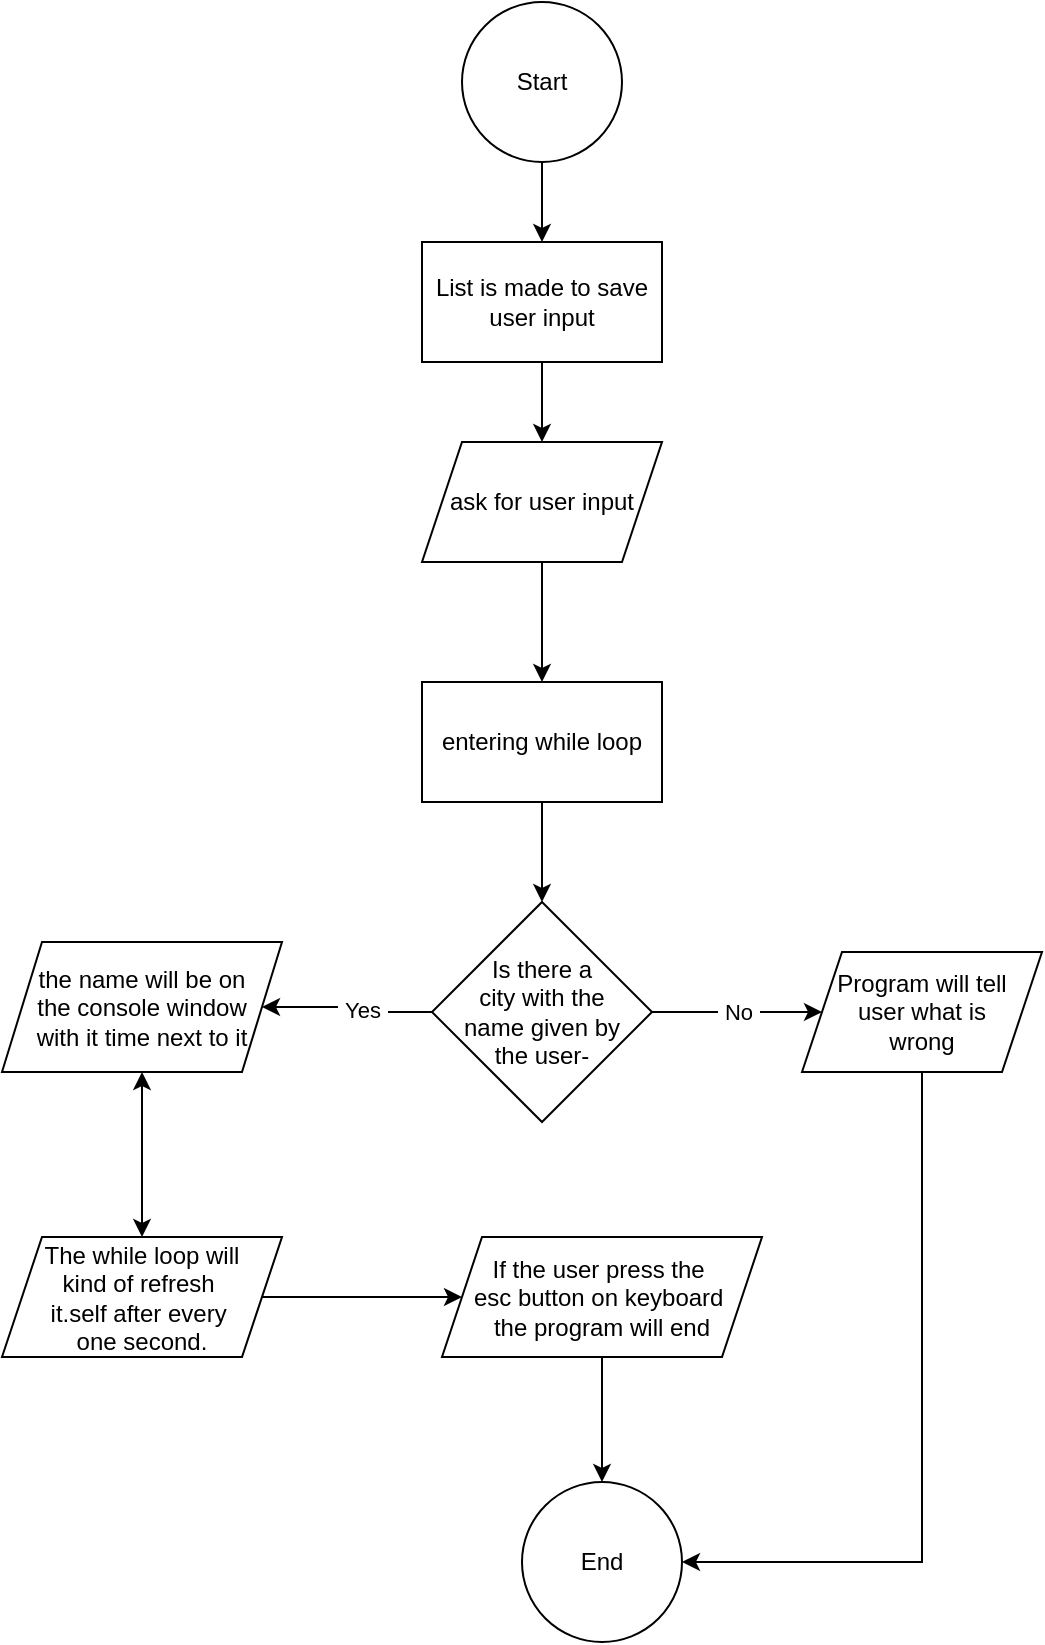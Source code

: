 <mxfile version="20.8.15" type="device"><diagram name="Side-1" id="J5YQQ1c0K-jneaf3v_qu"><mxGraphModel dx="1687" dy="981" grid="1" gridSize="10" guides="1" tooltips="1" connect="1" arrows="1" fold="1" page="1" pageScale="1" pageWidth="827" pageHeight="1169" math="0" shadow="0"><root><mxCell id="0"/><mxCell id="1" parent="0"/><mxCell id="1jAFNZVcwtpNArtRz0rA-3" value="" style="edgeStyle=orthogonalEdgeStyle;rounded=0;orthogonalLoop=1;jettySize=auto;html=1;" edge="1" parent="1" source="1jAFNZVcwtpNArtRz0rA-1" target="1jAFNZVcwtpNArtRz0rA-2"><mxGeometry relative="1" as="geometry"/></mxCell><mxCell id="1jAFNZVcwtpNArtRz0rA-1" value="Start" style="ellipse;whiteSpace=wrap;html=1;aspect=fixed;" vertex="1" parent="1"><mxGeometry x="360" y="40" width="80" height="80" as="geometry"/></mxCell><mxCell id="1jAFNZVcwtpNArtRz0rA-5" value="" style="edgeStyle=orthogonalEdgeStyle;rounded=0;orthogonalLoop=1;jettySize=auto;html=1;" edge="1" parent="1" source="1jAFNZVcwtpNArtRz0rA-2" target="1jAFNZVcwtpNArtRz0rA-4"><mxGeometry relative="1" as="geometry"/></mxCell><mxCell id="1jAFNZVcwtpNArtRz0rA-2" value="List is made to save user input" style="whiteSpace=wrap;html=1;" vertex="1" parent="1"><mxGeometry x="340" y="160" width="120" height="60" as="geometry"/></mxCell><mxCell id="1jAFNZVcwtpNArtRz0rA-11" value="" style="edgeStyle=orthogonalEdgeStyle;rounded=0;orthogonalLoop=1;jettySize=auto;html=1;entryX=0.5;entryY=0;entryDx=0;entryDy=0;" edge="1" parent="1" source="1jAFNZVcwtpNArtRz0rA-4" target="1jAFNZVcwtpNArtRz0rA-19"><mxGeometry relative="1" as="geometry"><mxPoint x="400" y="400" as="targetPoint"/></mxGeometry></mxCell><mxCell id="1jAFNZVcwtpNArtRz0rA-4" value="ask for user input" style="shape=parallelogram;perimeter=parallelogramPerimeter;whiteSpace=wrap;html=1;fixedSize=1;" vertex="1" parent="1"><mxGeometry x="340" y="260" width="120" height="60" as="geometry"/></mxCell><mxCell id="1jAFNZVcwtpNArtRz0rA-13" value="" style="edgeStyle=orthogonalEdgeStyle;rounded=0;orthogonalLoop=1;jettySize=auto;html=1;" edge="1" parent="1" source="1jAFNZVcwtpNArtRz0rA-9" target="1jAFNZVcwtpNArtRz0rA-12"><mxGeometry relative="1" as="geometry"/></mxCell><mxCell id="1jAFNZVcwtpNArtRz0rA-14" value="&amp;nbsp;Yes&amp;nbsp;" style="edgeLabel;html=1;align=center;verticalAlign=middle;resizable=0;points=[];" vertex="1" connectable="0" parent="1jAFNZVcwtpNArtRz0rA-13"><mxGeometry x="-0.184" y="-1" relative="1" as="geometry"><mxPoint as="offset"/></mxGeometry></mxCell><mxCell id="1jAFNZVcwtpNArtRz0rA-16" value="&amp;nbsp;No&amp;nbsp;" style="edgeStyle=orthogonalEdgeStyle;rounded=0;orthogonalLoop=1;jettySize=auto;html=1;" edge="1" parent="1" source="1jAFNZVcwtpNArtRz0rA-9" target="1jAFNZVcwtpNArtRz0rA-15"><mxGeometry relative="1" as="geometry"/></mxCell><mxCell id="1jAFNZVcwtpNArtRz0rA-9" value="Is there a &lt;br&gt;city with the &lt;br&gt;name given by &lt;br&gt;the user-" style="rhombus;whiteSpace=wrap;html=1;" vertex="1" parent="1"><mxGeometry x="345" y="490" width="110" height="110" as="geometry"/></mxCell><mxCell id="1jAFNZVcwtpNArtRz0rA-12" value="the name will be on &lt;br&gt;the console window &lt;br&gt;with it time next to it" style="shape=parallelogram;perimeter=parallelogramPerimeter;whiteSpace=wrap;html=1;fixedSize=1;" vertex="1" parent="1"><mxGeometry x="130" y="510" width="140" height="65" as="geometry"/></mxCell><mxCell id="1jAFNZVcwtpNArtRz0rA-15" value="Program will tell &lt;br&gt;user what is &lt;br&gt;wrong" style="shape=parallelogram;perimeter=parallelogramPerimeter;whiteSpace=wrap;html=1;fixedSize=1;" vertex="1" parent="1"><mxGeometry x="530" y="515" width="120" height="60" as="geometry"/></mxCell><mxCell id="1jAFNZVcwtpNArtRz0rA-25" value="" style="edgeStyle=orthogonalEdgeStyle;rounded=0;orthogonalLoop=1;jettySize=auto;html=1;" edge="1" parent="1" source="1jAFNZVcwtpNArtRz0rA-17" target="1jAFNZVcwtpNArtRz0rA-24"><mxGeometry relative="1" as="geometry"/></mxCell><mxCell id="1jAFNZVcwtpNArtRz0rA-17" value="The while loop will&lt;br&gt;kind of refresh&amp;nbsp;&lt;br&gt;it.self after every&amp;nbsp;&lt;br&gt;one second." style="shape=parallelogram;perimeter=parallelogramPerimeter;whiteSpace=wrap;html=1;fixedSize=1;" vertex="1" parent="1"><mxGeometry x="130" y="657.5" width="140" height="60" as="geometry"/></mxCell><mxCell id="1jAFNZVcwtpNArtRz0rA-20" value="" style="edgeStyle=orthogonalEdgeStyle;rounded=0;orthogonalLoop=1;jettySize=auto;html=1;" edge="1" parent="1" source="1jAFNZVcwtpNArtRz0rA-19" target="1jAFNZVcwtpNArtRz0rA-9"><mxGeometry relative="1" as="geometry"/></mxCell><mxCell id="1jAFNZVcwtpNArtRz0rA-19" value="entering while loop" style="rounded=0;whiteSpace=wrap;html=1;" vertex="1" parent="1"><mxGeometry x="340" y="380" width="120" height="60" as="geometry"/></mxCell><mxCell id="1jAFNZVcwtpNArtRz0rA-23" value="" style="endArrow=classic;startArrow=classic;html=1;rounded=0;entryX=0.5;entryY=1;entryDx=0;entryDy=0;exitX=0.5;exitY=0;exitDx=0;exitDy=0;" edge="1" parent="1" source="1jAFNZVcwtpNArtRz0rA-17" target="1jAFNZVcwtpNArtRz0rA-12"><mxGeometry width="50" height="50" relative="1" as="geometry"><mxPoint x="180" y="640" as="sourcePoint"/><mxPoint x="230" y="590" as="targetPoint"/></mxGeometry></mxCell><mxCell id="1jAFNZVcwtpNArtRz0rA-27" value="" style="edgeStyle=orthogonalEdgeStyle;rounded=0;orthogonalLoop=1;jettySize=auto;html=1;" edge="1" parent="1" source="1jAFNZVcwtpNArtRz0rA-24" target="1jAFNZVcwtpNArtRz0rA-26"><mxGeometry relative="1" as="geometry"/></mxCell><mxCell id="1jAFNZVcwtpNArtRz0rA-24" value="If the user press the&amp;nbsp;&lt;br&gt;esc button on keyboard&amp;nbsp;&lt;br&gt;the program will end" style="shape=parallelogram;perimeter=parallelogramPerimeter;whiteSpace=wrap;html=1;fixedSize=1;" vertex="1" parent="1"><mxGeometry x="350" y="657.5" width="160" height="60" as="geometry"/></mxCell><mxCell id="1jAFNZVcwtpNArtRz0rA-26" value="End" style="ellipse;whiteSpace=wrap;html=1;aspect=fixed;" vertex="1" parent="1"><mxGeometry x="390" y="780" width="80" height="80" as="geometry"/></mxCell><mxCell id="1jAFNZVcwtpNArtRz0rA-30" value="" style="endArrow=classic;html=1;rounded=0;entryX=1;entryY=0.5;entryDx=0;entryDy=0;exitX=0.5;exitY=1;exitDx=0;exitDy=0;" edge="1" parent="1" source="1jAFNZVcwtpNArtRz0rA-15" target="1jAFNZVcwtpNArtRz0rA-26"><mxGeometry width="50" height="50" relative="1" as="geometry"><mxPoint x="640" y="640" as="sourcePoint"/><mxPoint x="630" y="670" as="targetPoint"/><Array as="points"><mxPoint x="590" y="820"/></Array></mxGeometry></mxCell></root></mxGraphModel></diagram></mxfile>